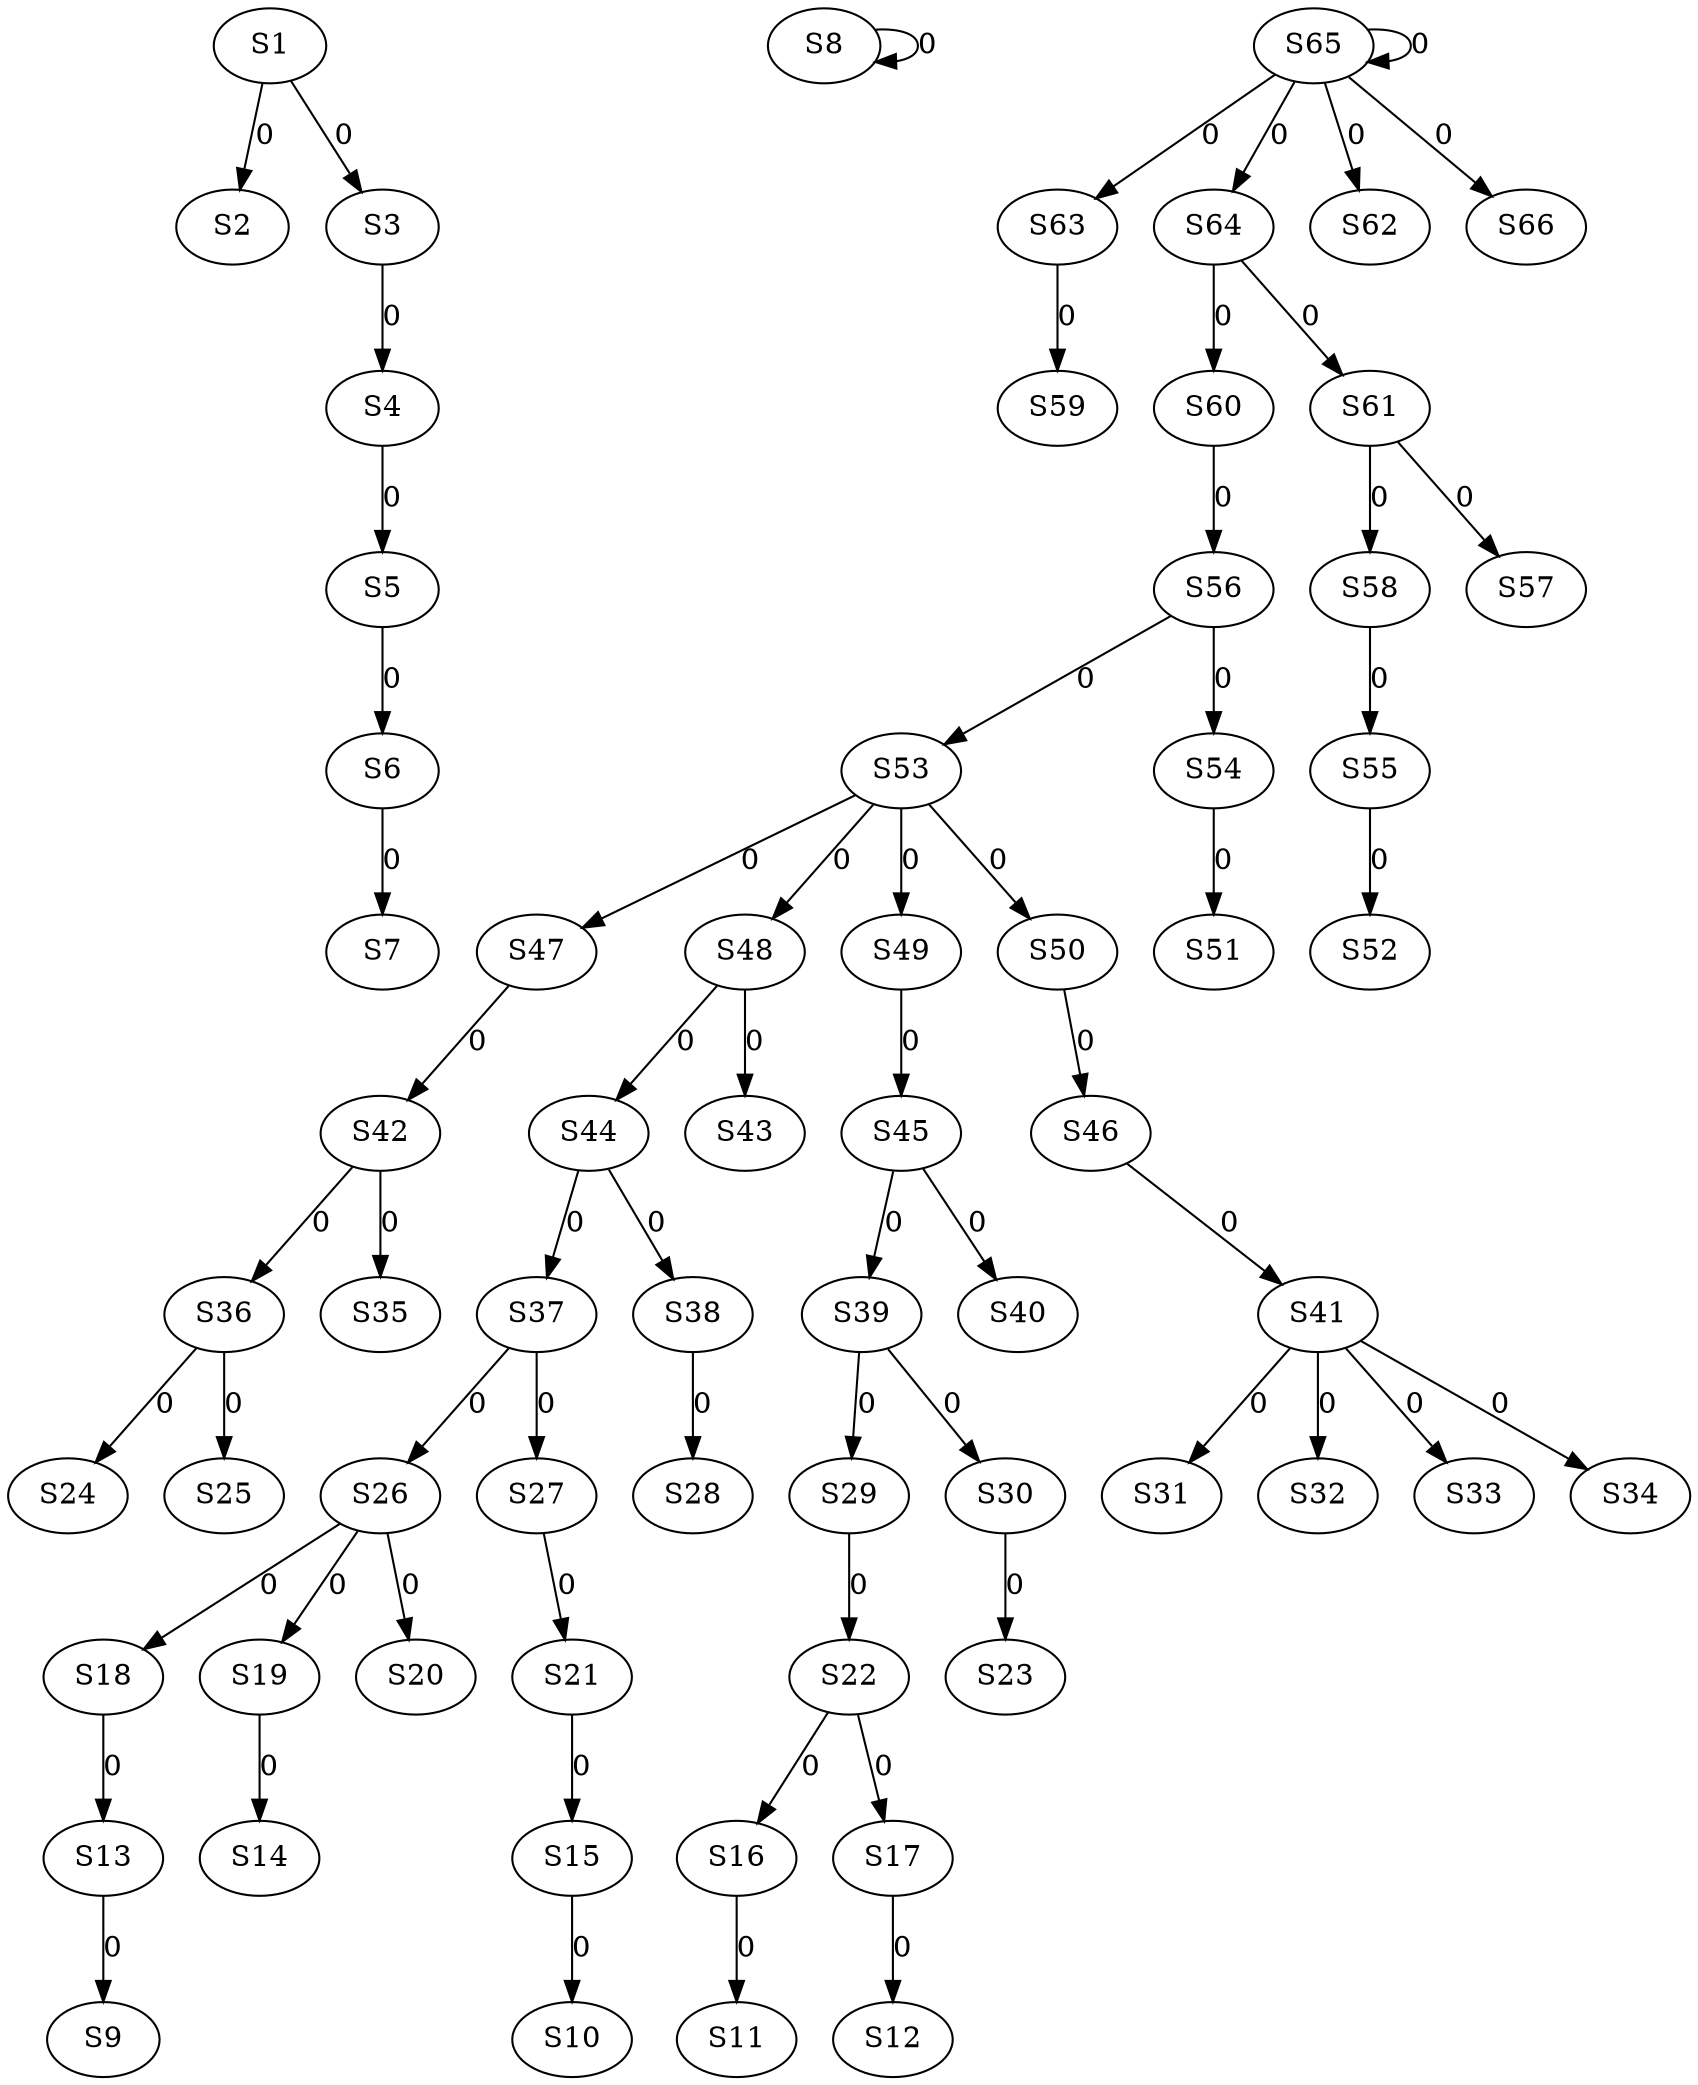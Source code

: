 strict digraph {
	S1 -> S2 [ label = 0 ];
	S1 -> S3 [ label = 0 ];
	S3 -> S4 [ label = 0 ];
	S4 -> S5 [ label = 0 ];
	S5 -> S6 [ label = 0 ];
	S6 -> S7 [ label = 0 ];
	S8 -> S8 [ label = 0 ];
	S13 -> S9 [ label = 0 ];
	S15 -> S10 [ label = 0 ];
	S16 -> S11 [ label = 0 ];
	S17 -> S12 [ label = 0 ];
	S18 -> S13 [ label = 0 ];
	S19 -> S14 [ label = 0 ];
	S21 -> S15 [ label = 0 ];
	S22 -> S16 [ label = 0 ];
	S22 -> S17 [ label = 0 ];
	S26 -> S18 [ label = 0 ];
	S26 -> S19 [ label = 0 ];
	S26 -> S20 [ label = 0 ];
	S27 -> S21 [ label = 0 ];
	S29 -> S22 [ label = 0 ];
	S30 -> S23 [ label = 0 ];
	S36 -> S24 [ label = 0 ];
	S36 -> S25 [ label = 0 ];
	S37 -> S26 [ label = 0 ];
	S37 -> S27 [ label = 0 ];
	S38 -> S28 [ label = 0 ];
	S39 -> S29 [ label = 0 ];
	S39 -> S30 [ label = 0 ];
	S41 -> S31 [ label = 0 ];
	S41 -> S32 [ label = 0 ];
	S41 -> S33 [ label = 0 ];
	S41 -> S34 [ label = 0 ];
	S42 -> S35 [ label = 0 ];
	S42 -> S36 [ label = 0 ];
	S44 -> S37 [ label = 0 ];
	S44 -> S38 [ label = 0 ];
	S45 -> S39 [ label = 0 ];
	S45 -> S40 [ label = 0 ];
	S46 -> S41 [ label = 0 ];
	S47 -> S42 [ label = 0 ];
	S48 -> S43 [ label = 0 ];
	S48 -> S44 [ label = 0 ];
	S49 -> S45 [ label = 0 ];
	S50 -> S46 [ label = 0 ];
	S53 -> S47 [ label = 0 ];
	S53 -> S48 [ label = 0 ];
	S53 -> S49 [ label = 0 ];
	S53 -> S50 [ label = 0 ];
	S54 -> S51 [ label = 0 ];
	S55 -> S52 [ label = 0 ];
	S56 -> S53 [ label = 0 ];
	S56 -> S54 [ label = 0 ];
	S58 -> S55 [ label = 0 ];
	S60 -> S56 [ label = 0 ];
	S61 -> S57 [ label = 0 ];
	S61 -> S58 [ label = 0 ];
	S63 -> S59 [ label = 0 ];
	S64 -> S60 [ label = 0 ];
	S64 -> S61 [ label = 0 ];
	S65 -> S62 [ label = 0 ];
	S65 -> S63 [ label = 0 ];
	S65 -> S64 [ label = 0 ];
	S65 -> S65 [ label = 0 ];
	S65 -> S66 [ label = 0 ];
}